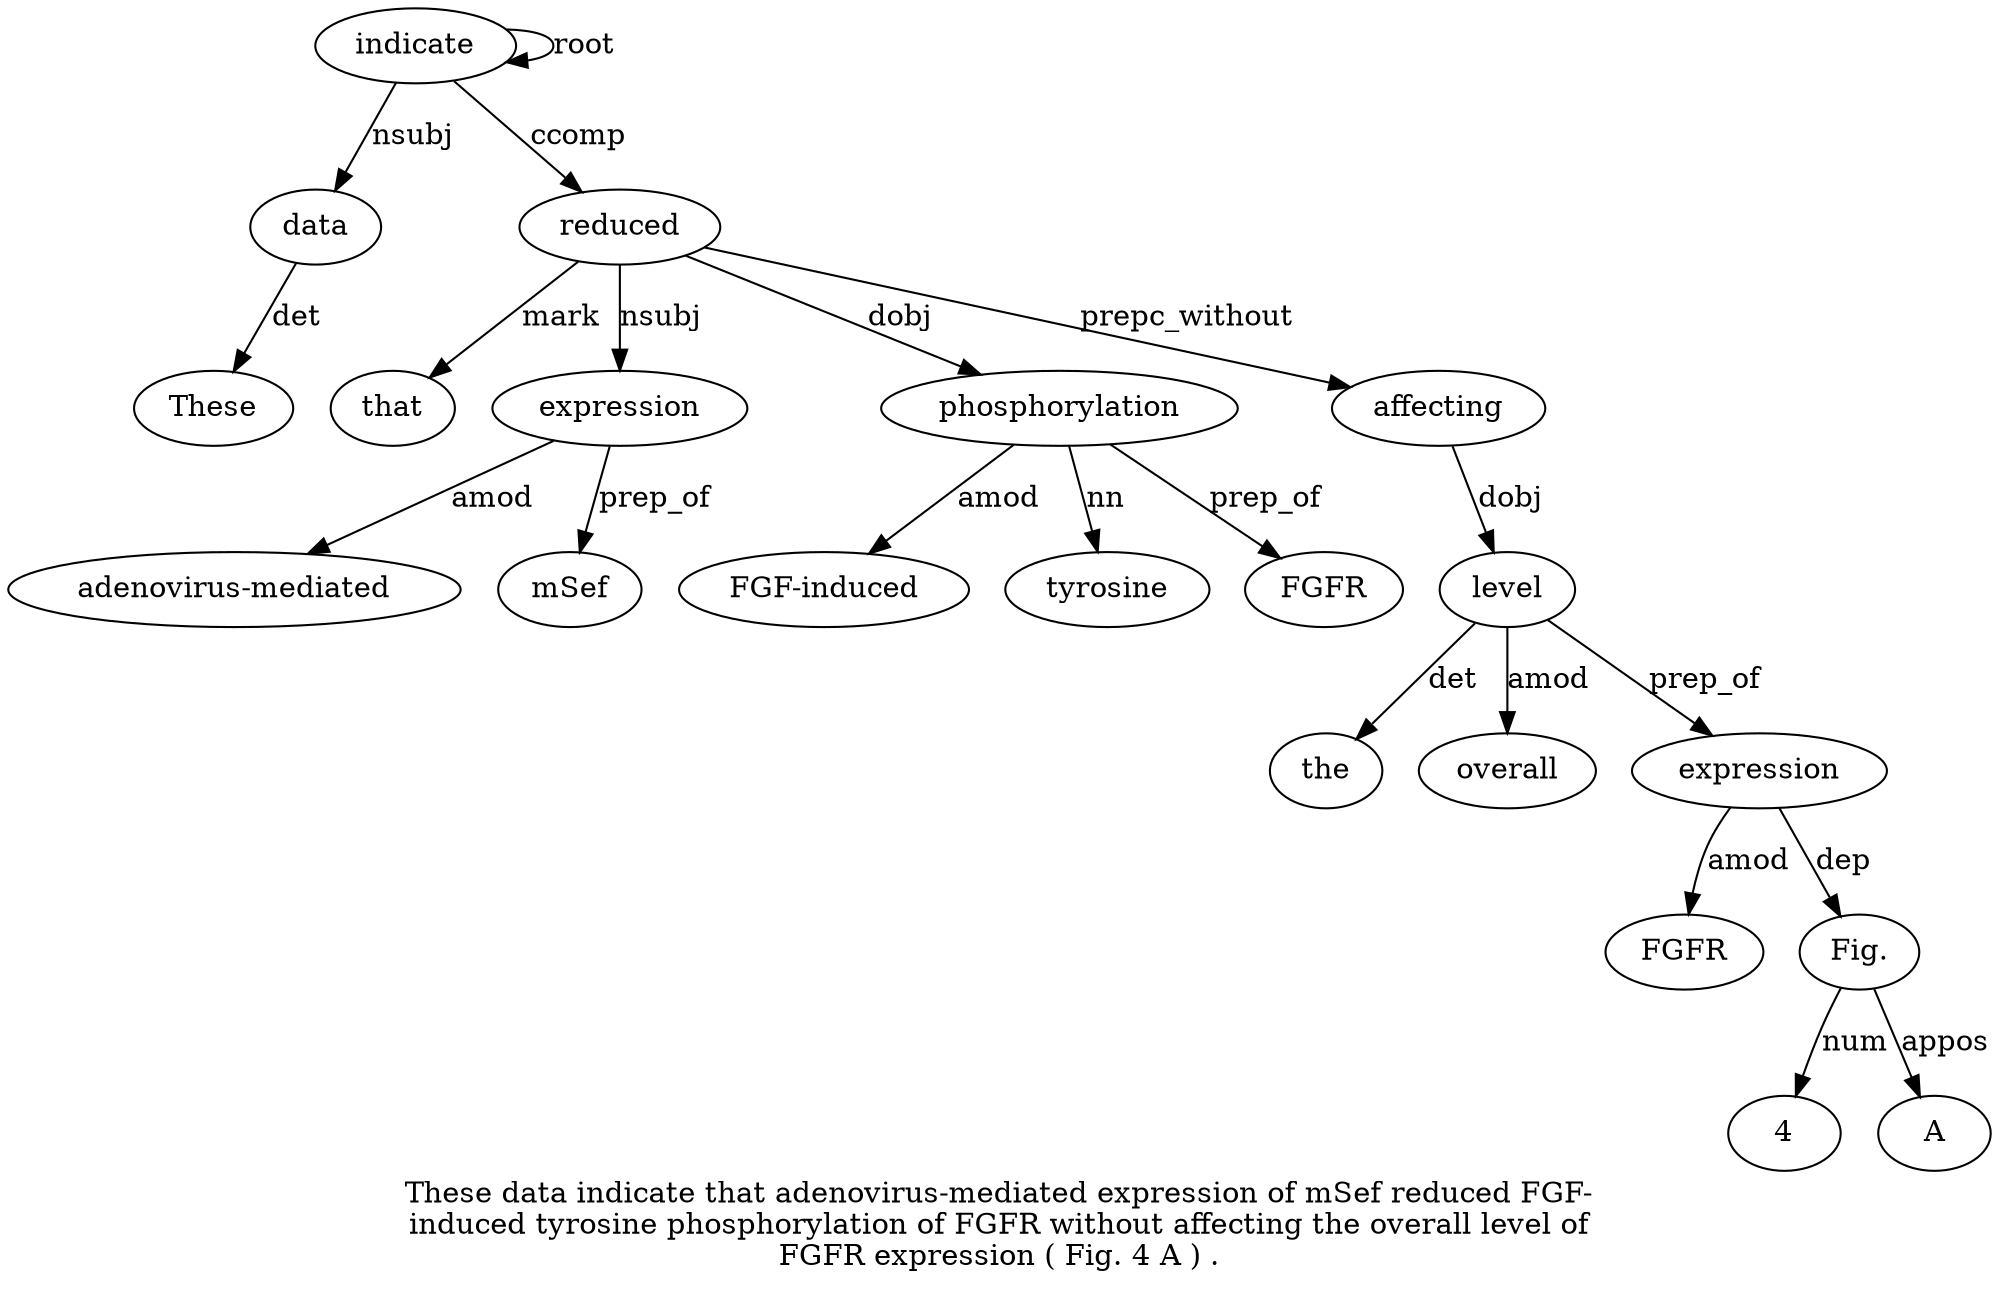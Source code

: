 digraph "These data indicate that adenovirus-mediated expression of mSef reduced FGF-induced tyrosine phosphorylation of FGFR without affecting the overall level of FGFR expression ( Fig. 4 A ) ." {
label="These data indicate that adenovirus-mediated expression of mSef reduced FGF-
induced tyrosine phosphorylation of FGFR without affecting the overall level of
FGFR expression ( Fig. 4 A ) .";
data2 [style=filled, fillcolor=white, label=data];
These1 [style=filled, fillcolor=white, label=These];
data2 -> These1  [label=det];
indicate3 [style=filled, fillcolor=white, label=indicate];
indicate3 -> data2  [label=nsubj];
indicate3 -> indicate3  [label=root];
reduced9 [style=filled, fillcolor=white, label=reduced];
that4 [style=filled, fillcolor=white, label=that];
reduced9 -> that4  [label=mark];
expression6 [style=filled, fillcolor=white, label=expression];
"adenovirus-mediated5" [style=filled, fillcolor=white, label="adenovirus-mediated"];
expression6 -> "adenovirus-mediated5"  [label=amod];
reduced9 -> expression6  [label=nsubj];
mSef8 [style=filled, fillcolor=white, label=mSef];
expression6 -> mSef8  [label=prep_of];
indicate3 -> reduced9  [label=ccomp];
phosphorylation12 [style=filled, fillcolor=white, label=phosphorylation];
"FGF-induced10" [style=filled, fillcolor=white, label="FGF-induced"];
phosphorylation12 -> "FGF-induced10"  [label=amod];
tyrosine11 [style=filled, fillcolor=white, label=tyrosine];
phosphorylation12 -> tyrosine11  [label=nn];
reduced9 -> phosphorylation12  [label=dobj];
FGFR14 [style=filled, fillcolor=white, label=FGFR];
phosphorylation12 -> FGFR14  [label=prep_of];
affecting16 [style=filled, fillcolor=white, label=affecting];
reduced9 -> affecting16  [label=prepc_without];
level19 [style=filled, fillcolor=white, label=level];
the17 [style=filled, fillcolor=white, label=the];
level19 -> the17  [label=det];
overall18 [style=filled, fillcolor=white, label=overall];
level19 -> overall18  [label=amod];
affecting16 -> level19  [label=dobj];
expression22 [style=filled, fillcolor=white, label=expression];
FGFR21 [style=filled, fillcolor=white, label=FGFR];
expression22 -> FGFR21  [label=amod];
level19 -> expression22  [label=prep_of];
"Fig.24" [style=filled, fillcolor=white, label="Fig."];
expression22 -> "Fig.24"  [label=dep];
425 [style=filled, fillcolor=white, label=4];
"Fig.24" -> 425  [label=num];
A26 [style=filled, fillcolor=white, label=A];
"Fig.24" -> A26  [label=appos];
}

